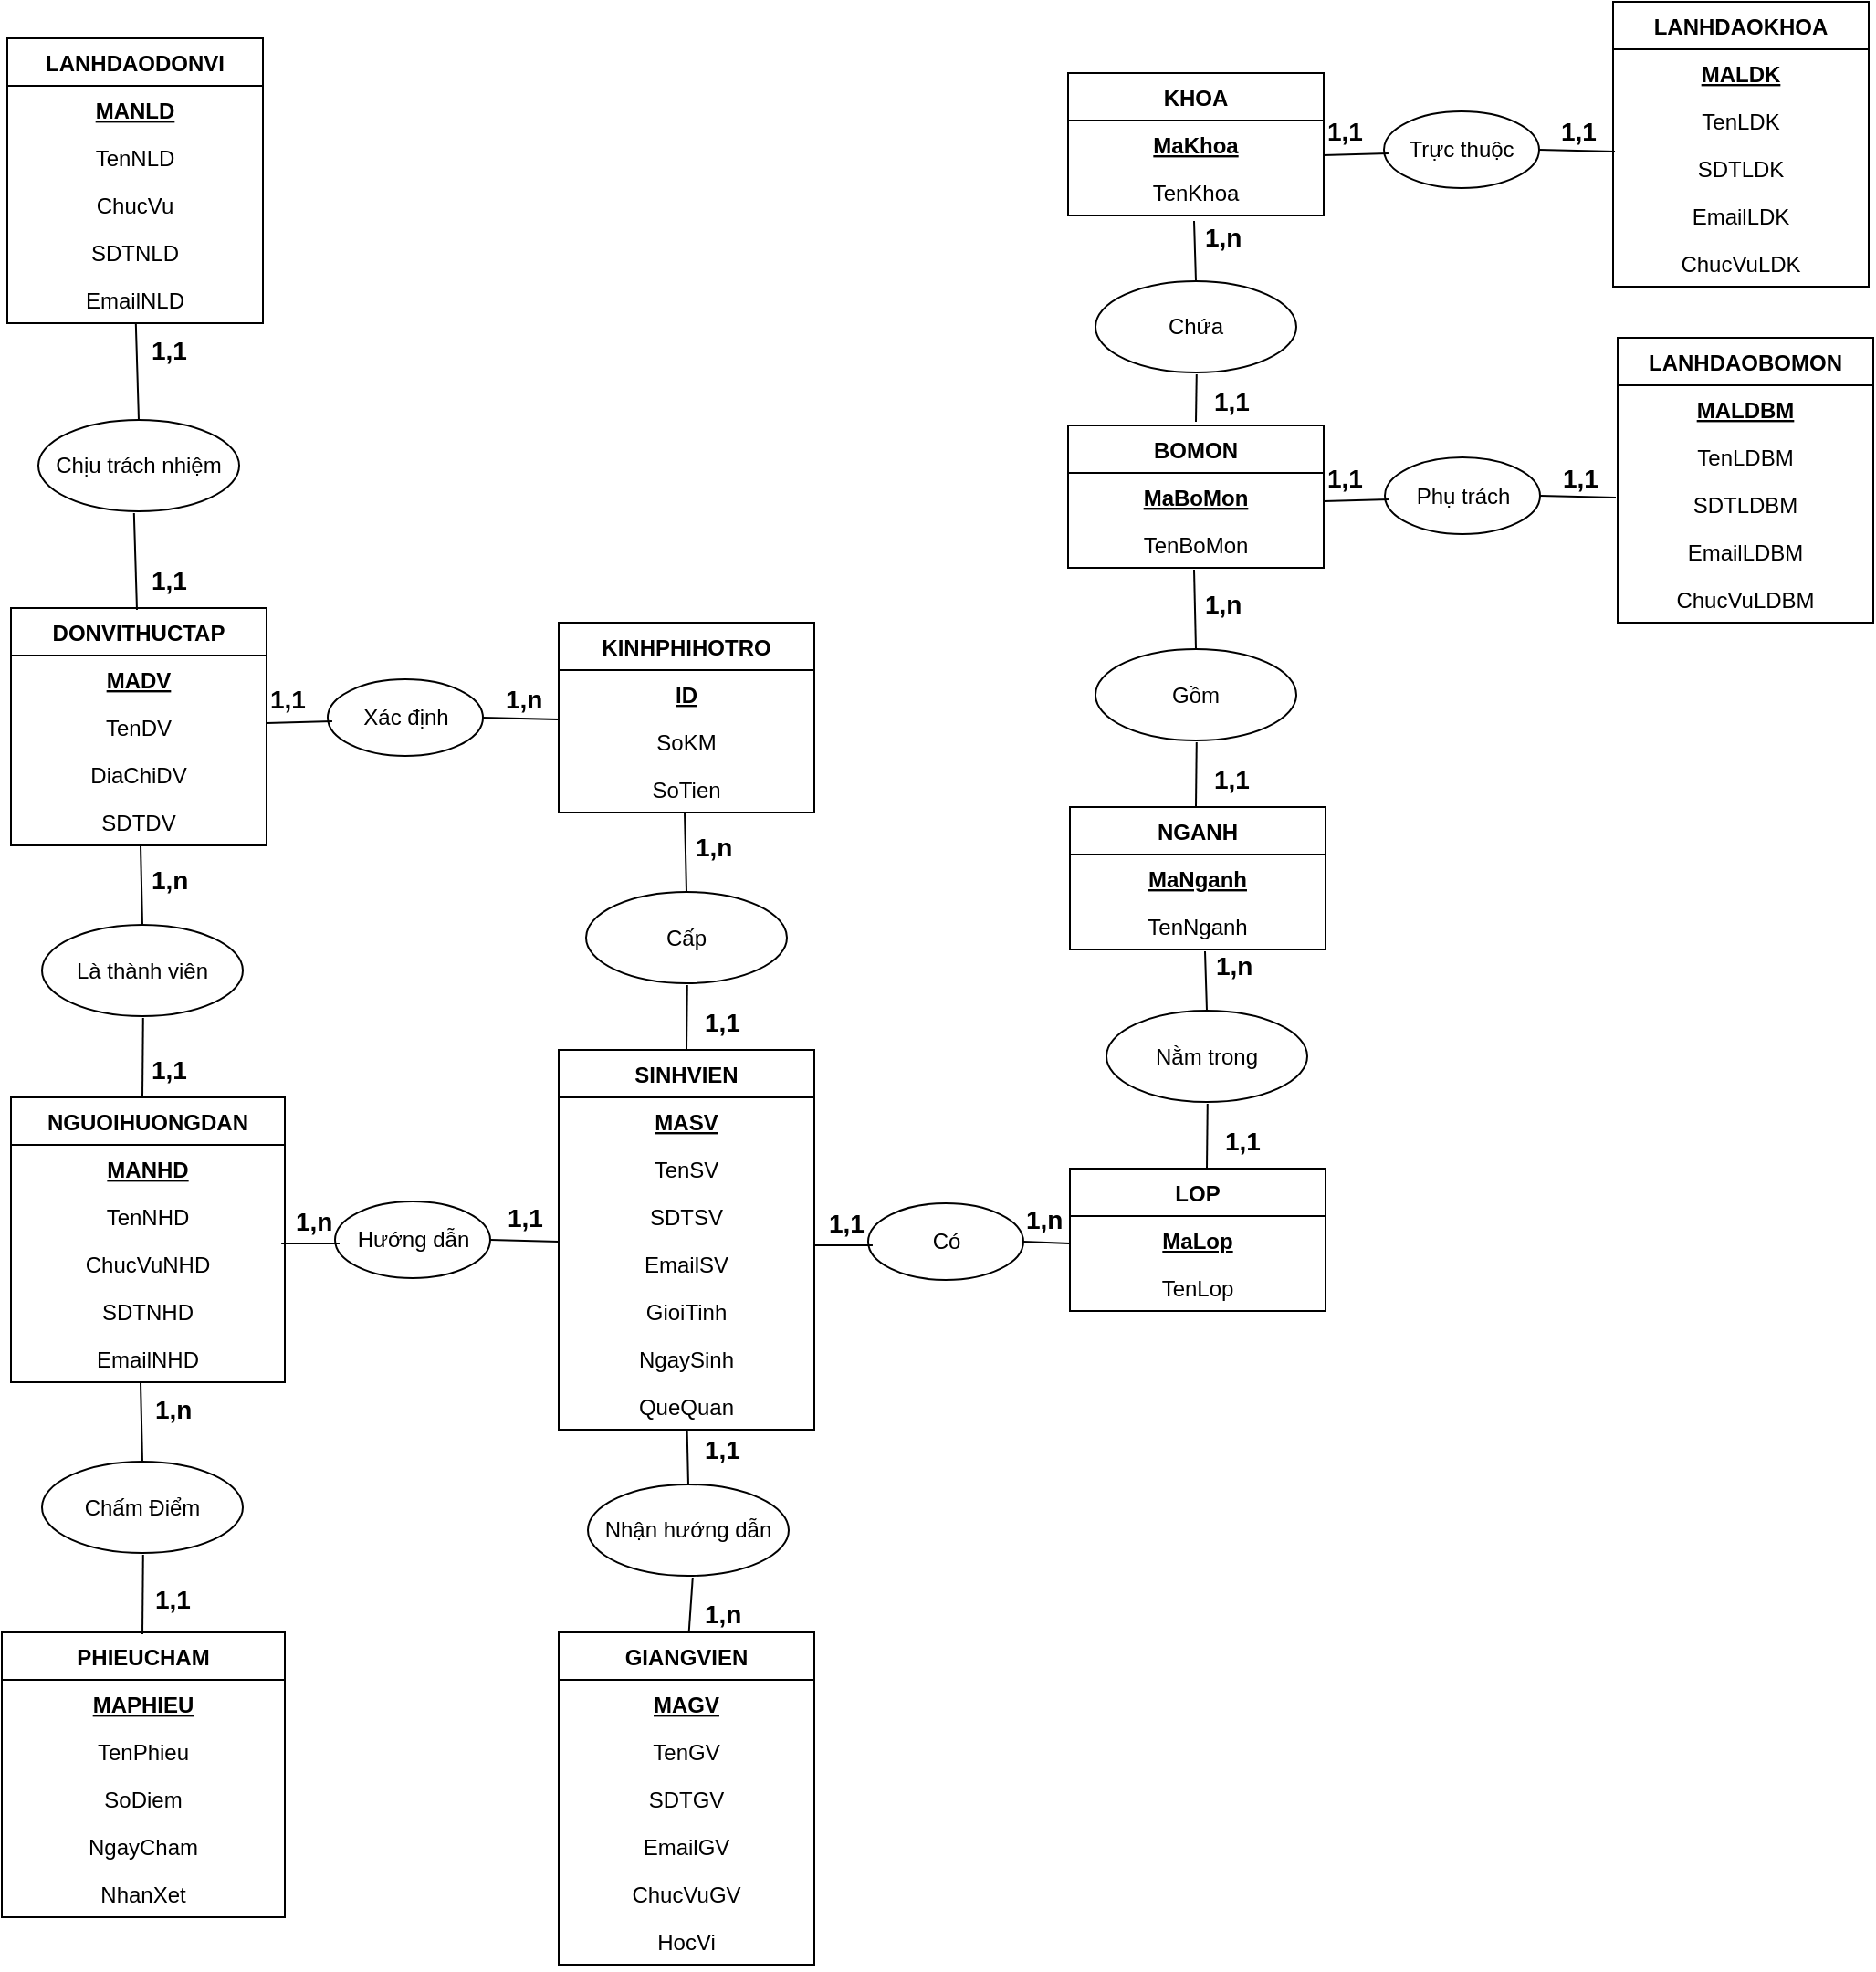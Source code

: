<mxfile version="12.1.7" type="device" pages="1"><diagram id="Cwxf7lYwwcIN982t7A-e" name="Page-1"><mxGraphModel dx="1088" dy="545" grid="1" gridSize="10" guides="1" tooltips="1" connect="1" arrows="1" fold="1" page="1" pageScale="1" pageWidth="827" pageHeight="1169" math="0" shadow="0"><root><mxCell id="0"/><mxCell id="1" parent="0"/><mxCell id="HSzz-saxNgUrXWSduCS3-1" value="LANHDAODONVI" style="swimlane;fontStyle=1;childLayout=stackLayout;horizontal=1;startSize=26;fillColor=none;horizontalStack=0;resizeParent=1;resizeParentMax=0;resizeLast=0;collapsible=1;marginBottom=0;" vertex="1" parent="1"><mxGeometry x="18" y="20" width="140" height="156" as="geometry"/></mxCell><mxCell id="HSzz-saxNgUrXWSduCS3-2" value="MANLD" style="text;strokeColor=none;fillColor=none;align=center;verticalAlign=top;spacingLeft=4;spacingRight=4;overflow=hidden;rotatable=0;points=[[0,0.5],[1,0.5]];portConstraint=eastwest;fontStyle=5" vertex="1" parent="HSzz-saxNgUrXWSduCS3-1"><mxGeometry y="26" width="140" height="26" as="geometry"/></mxCell><mxCell id="HSzz-saxNgUrXWSduCS3-3" value="TenNLD" style="text;strokeColor=none;fillColor=none;align=center;verticalAlign=top;spacingLeft=4;spacingRight=4;overflow=hidden;rotatable=0;points=[[0,0.5],[1,0.5]];portConstraint=eastwest;" vertex="1" parent="HSzz-saxNgUrXWSduCS3-1"><mxGeometry y="52" width="140" height="26" as="geometry"/></mxCell><mxCell id="HSzz-saxNgUrXWSduCS3-4" value="ChucVu" style="text;strokeColor=none;fillColor=none;align=center;verticalAlign=top;spacingLeft=4;spacingRight=4;overflow=hidden;rotatable=0;points=[[0,0.5],[1,0.5]];portConstraint=eastwest;" vertex="1" parent="HSzz-saxNgUrXWSduCS3-1"><mxGeometry y="78" width="140" height="26" as="geometry"/></mxCell><mxCell id="HSzz-saxNgUrXWSduCS3-5" value="SDTNLD" style="text;strokeColor=none;fillColor=none;align=center;verticalAlign=top;spacingLeft=4;spacingRight=4;overflow=hidden;rotatable=0;points=[[0,0.5],[1,0.5]];portConstraint=eastwest;" vertex="1" parent="HSzz-saxNgUrXWSduCS3-1"><mxGeometry y="104" width="140" height="26" as="geometry"/></mxCell><mxCell id="HSzz-saxNgUrXWSduCS3-6" value="EmailNLD" style="text;strokeColor=none;fillColor=none;align=center;verticalAlign=top;spacingLeft=4;spacingRight=4;overflow=hidden;rotatable=0;points=[[0,0.5],[1,0.5]];portConstraint=eastwest;" vertex="1" parent="HSzz-saxNgUrXWSduCS3-1"><mxGeometry y="130" width="140" height="26" as="geometry"/></mxCell><mxCell id="HSzz-saxNgUrXWSduCS3-7" value="DONVITHUCTAP" style="swimlane;fontStyle=1;childLayout=stackLayout;horizontal=1;startSize=26;fillColor=none;horizontalStack=0;resizeParent=1;resizeParentMax=0;resizeLast=0;collapsible=1;marginBottom=0;" vertex="1" parent="1"><mxGeometry x="20" y="332" width="140" height="130" as="geometry"/></mxCell><mxCell id="HSzz-saxNgUrXWSduCS3-8" value="MADV" style="text;strokeColor=none;fillColor=none;align=center;verticalAlign=top;spacingLeft=4;spacingRight=4;overflow=hidden;rotatable=0;points=[[0,0.5],[1,0.5]];portConstraint=eastwest;fontStyle=5" vertex="1" parent="HSzz-saxNgUrXWSduCS3-7"><mxGeometry y="26" width="140" height="26" as="geometry"/></mxCell><mxCell id="HSzz-saxNgUrXWSduCS3-9" value="TenDV" style="text;strokeColor=none;fillColor=none;align=center;verticalAlign=top;spacingLeft=4;spacingRight=4;overflow=hidden;rotatable=0;points=[[0,0.5],[1,0.5]];portConstraint=eastwest;" vertex="1" parent="HSzz-saxNgUrXWSduCS3-7"><mxGeometry y="52" width="140" height="26" as="geometry"/></mxCell><mxCell id="HSzz-saxNgUrXWSduCS3-10" value="DiaChiDV" style="text;strokeColor=none;fillColor=none;align=center;verticalAlign=top;spacingLeft=4;spacingRight=4;overflow=hidden;rotatable=0;points=[[0,0.5],[1,0.5]];portConstraint=eastwest;" vertex="1" parent="HSzz-saxNgUrXWSduCS3-7"><mxGeometry y="78" width="140" height="26" as="geometry"/></mxCell><mxCell id="HSzz-saxNgUrXWSduCS3-11" value="SDTDV" style="text;strokeColor=none;fillColor=none;align=center;verticalAlign=top;spacingLeft=4;spacingRight=4;overflow=hidden;rotatable=0;points=[[0,0.5],[1,0.5]];portConstraint=eastwest;" vertex="1" parent="HSzz-saxNgUrXWSduCS3-7"><mxGeometry y="104" width="140" height="26" as="geometry"/></mxCell><mxCell id="HSzz-saxNgUrXWSduCS3-13" value="NGUOIHUONGDAN" style="swimlane;fontStyle=1;childLayout=stackLayout;horizontal=1;startSize=26;fillColor=none;horizontalStack=0;resizeParent=1;resizeParentMax=0;resizeLast=0;collapsible=1;marginBottom=0;" vertex="1" parent="1"><mxGeometry x="20" y="600" width="150" height="156" as="geometry"/></mxCell><mxCell id="HSzz-saxNgUrXWSduCS3-14" value="MANHD" style="text;strokeColor=none;fillColor=none;align=center;verticalAlign=top;spacingLeft=4;spacingRight=4;overflow=hidden;rotatable=0;points=[[0,0.5],[1,0.5]];portConstraint=eastwest;fontStyle=5" vertex="1" parent="HSzz-saxNgUrXWSduCS3-13"><mxGeometry y="26" width="150" height="26" as="geometry"/></mxCell><mxCell id="HSzz-saxNgUrXWSduCS3-15" value="TenNHD" style="text;strokeColor=none;fillColor=none;align=center;verticalAlign=top;spacingLeft=4;spacingRight=4;overflow=hidden;rotatable=0;points=[[0,0.5],[1,0.5]];portConstraint=eastwest;" vertex="1" parent="HSzz-saxNgUrXWSduCS3-13"><mxGeometry y="52" width="150" height="26" as="geometry"/></mxCell><mxCell id="HSzz-saxNgUrXWSduCS3-16" value="ChucVuNHD" style="text;strokeColor=none;fillColor=none;align=center;verticalAlign=top;spacingLeft=4;spacingRight=4;overflow=hidden;rotatable=0;points=[[0,0.5],[1,0.5]];portConstraint=eastwest;" vertex="1" parent="HSzz-saxNgUrXWSduCS3-13"><mxGeometry y="78" width="150" height="26" as="geometry"/></mxCell><mxCell id="HSzz-saxNgUrXWSduCS3-17" value="SDTNHD" style="text;strokeColor=none;fillColor=none;align=center;verticalAlign=top;spacingLeft=4;spacingRight=4;overflow=hidden;rotatable=0;points=[[0,0.5],[1,0.5]];portConstraint=eastwest;" vertex="1" parent="HSzz-saxNgUrXWSduCS3-13"><mxGeometry y="104" width="150" height="26" as="geometry"/></mxCell><mxCell id="HSzz-saxNgUrXWSduCS3-23" value="EmailNHD" style="text;strokeColor=none;fillColor=none;align=center;verticalAlign=top;spacingLeft=4;spacingRight=4;overflow=hidden;rotatable=0;points=[[0,0.5],[1,0.5]];portConstraint=eastwest;" vertex="1" parent="HSzz-saxNgUrXWSduCS3-13"><mxGeometry y="130" width="150" height="26" as="geometry"/></mxCell><mxCell id="HSzz-saxNgUrXWSduCS3-18" value="PHIEUCHAM" style="swimlane;fontStyle=1;childLayout=stackLayout;horizontal=1;startSize=26;fillColor=none;horizontalStack=0;resizeParent=1;resizeParentMax=0;resizeLast=0;collapsible=1;marginBottom=0;" vertex="1" parent="1"><mxGeometry x="15" y="893" width="155" height="156" as="geometry"/></mxCell><mxCell id="HSzz-saxNgUrXWSduCS3-19" value="MAPHIEU" style="text;strokeColor=none;fillColor=none;align=center;verticalAlign=top;spacingLeft=4;spacingRight=4;overflow=hidden;rotatable=0;points=[[0,0.5],[1,0.5]];portConstraint=eastwest;fontStyle=5" vertex="1" parent="HSzz-saxNgUrXWSduCS3-18"><mxGeometry y="26" width="155" height="26" as="geometry"/></mxCell><mxCell id="HSzz-saxNgUrXWSduCS3-20" value="TenPhieu" style="text;strokeColor=none;fillColor=none;align=center;verticalAlign=top;spacingLeft=4;spacingRight=4;overflow=hidden;rotatable=0;points=[[0,0.5],[1,0.5]];portConstraint=eastwest;" vertex="1" parent="HSzz-saxNgUrXWSduCS3-18"><mxGeometry y="52" width="155" height="26" as="geometry"/></mxCell><mxCell id="HSzz-saxNgUrXWSduCS3-21" value="SoDiem" style="text;strokeColor=none;fillColor=none;align=center;verticalAlign=top;spacingLeft=4;spacingRight=4;overflow=hidden;rotatable=0;points=[[0,0.5],[1,0.5]];portConstraint=eastwest;" vertex="1" parent="HSzz-saxNgUrXWSduCS3-18"><mxGeometry y="78" width="155" height="26" as="geometry"/></mxCell><mxCell id="HSzz-saxNgUrXWSduCS3-22" value="NgayCham" style="text;strokeColor=none;fillColor=none;align=center;verticalAlign=top;spacingLeft=4;spacingRight=4;overflow=hidden;rotatable=0;points=[[0,0.5],[1,0.5]];portConstraint=eastwest;" vertex="1" parent="HSzz-saxNgUrXWSduCS3-18"><mxGeometry y="104" width="155" height="26" as="geometry"/></mxCell><mxCell id="HSzz-saxNgUrXWSduCS3-24" value="NhanXet" style="text;strokeColor=none;fillColor=none;align=center;verticalAlign=top;spacingLeft=4;spacingRight=4;overflow=hidden;rotatable=0;points=[[0,0.5],[1,0.5]];portConstraint=eastwest;" vertex="1" parent="HSzz-saxNgUrXWSduCS3-18"><mxGeometry y="130" width="155" height="26" as="geometry"/></mxCell><mxCell id="HSzz-saxNgUrXWSduCS3-25" value="KINHPHIHOTRO" style="swimlane;fontStyle=1;childLayout=stackLayout;horizontal=1;startSize=26;fillColor=none;horizontalStack=0;resizeParent=1;resizeParentMax=0;resizeLast=0;collapsible=1;marginBottom=0;" vertex="1" parent="1"><mxGeometry x="320" y="340" width="140" height="104" as="geometry"/></mxCell><mxCell id="HSzz-saxNgUrXWSduCS3-26" value="ID" style="text;strokeColor=none;fillColor=none;align=center;verticalAlign=top;spacingLeft=4;spacingRight=4;overflow=hidden;rotatable=0;points=[[0,0.5],[1,0.5]];portConstraint=eastwest;fontStyle=5" vertex="1" parent="HSzz-saxNgUrXWSduCS3-25"><mxGeometry y="26" width="140" height="26" as="geometry"/></mxCell><mxCell id="HSzz-saxNgUrXWSduCS3-27" value="SoKM" style="text;strokeColor=none;fillColor=none;align=center;verticalAlign=top;spacingLeft=4;spacingRight=4;overflow=hidden;rotatable=0;points=[[0,0.5],[1,0.5]];portConstraint=eastwest;" vertex="1" parent="HSzz-saxNgUrXWSduCS3-25"><mxGeometry y="52" width="140" height="26" as="geometry"/></mxCell><mxCell id="HSzz-saxNgUrXWSduCS3-28" value="SoTien" style="text;strokeColor=none;fillColor=none;align=center;verticalAlign=top;spacingLeft=4;spacingRight=4;overflow=hidden;rotatable=0;points=[[0,0.5],[1,0.5]];portConstraint=eastwest;" vertex="1" parent="HSzz-saxNgUrXWSduCS3-25"><mxGeometry y="78" width="140" height="26" as="geometry"/></mxCell><mxCell id="HSzz-saxNgUrXWSduCS3-30" value="SINHVIEN" style="swimlane;fontStyle=1;childLayout=stackLayout;horizontal=1;startSize=26;fillColor=none;horizontalStack=0;resizeParent=1;resizeParentMax=0;resizeLast=0;collapsible=1;marginBottom=0;" vertex="1" parent="1"><mxGeometry x="320" y="574" width="140" height="208" as="geometry"/></mxCell><mxCell id="HSzz-saxNgUrXWSduCS3-31" value="MASV" style="text;strokeColor=none;fillColor=none;align=center;verticalAlign=top;spacingLeft=4;spacingRight=4;overflow=hidden;rotatable=0;points=[[0,0.5],[1,0.5]];portConstraint=eastwest;fontStyle=5" vertex="1" parent="HSzz-saxNgUrXWSduCS3-30"><mxGeometry y="26" width="140" height="26" as="geometry"/></mxCell><mxCell id="HSzz-saxNgUrXWSduCS3-32" value="TenSV" style="text;strokeColor=none;fillColor=none;align=center;verticalAlign=top;spacingLeft=4;spacingRight=4;overflow=hidden;rotatable=0;points=[[0,0.5],[1,0.5]];portConstraint=eastwest;" vertex="1" parent="HSzz-saxNgUrXWSduCS3-30"><mxGeometry y="52" width="140" height="26" as="geometry"/></mxCell><mxCell id="HSzz-saxNgUrXWSduCS3-42" value="SDTSV" style="text;strokeColor=none;fillColor=none;align=center;verticalAlign=top;spacingLeft=4;spacingRight=4;overflow=hidden;rotatable=0;points=[[0,0.5],[1,0.5]];portConstraint=eastwest;" vertex="1" parent="HSzz-saxNgUrXWSduCS3-30"><mxGeometry y="78" width="140" height="26" as="geometry"/></mxCell><mxCell id="HSzz-saxNgUrXWSduCS3-65" value="EmailSV" style="text;strokeColor=none;fillColor=none;align=center;verticalAlign=top;spacingLeft=4;spacingRight=4;overflow=hidden;rotatable=0;points=[[0,0.5],[1,0.5]];portConstraint=eastwest;" vertex="1" parent="HSzz-saxNgUrXWSduCS3-30"><mxGeometry y="104" width="140" height="26" as="geometry"/></mxCell><mxCell id="HSzz-saxNgUrXWSduCS3-33" value="GioiTinh" style="text;strokeColor=none;fillColor=none;align=center;verticalAlign=top;spacingLeft=4;spacingRight=4;overflow=hidden;rotatable=0;points=[[0,0.5],[1,0.5]];portConstraint=eastwest;" vertex="1" parent="HSzz-saxNgUrXWSduCS3-30"><mxGeometry y="130" width="140" height="26" as="geometry"/></mxCell><mxCell id="HSzz-saxNgUrXWSduCS3-34" value="NgaySinh" style="text;strokeColor=none;fillColor=none;align=center;verticalAlign=top;spacingLeft=4;spacingRight=4;overflow=hidden;rotatable=0;points=[[0,0.5],[1,0.5]];portConstraint=eastwest;" vertex="1" parent="HSzz-saxNgUrXWSduCS3-30"><mxGeometry y="156" width="140" height="26" as="geometry"/></mxCell><mxCell id="HSzz-saxNgUrXWSduCS3-35" value="QueQuan" style="text;strokeColor=none;fillColor=none;align=center;verticalAlign=top;spacingLeft=4;spacingRight=4;overflow=hidden;rotatable=0;points=[[0,0.5],[1,0.5]];portConstraint=eastwest;" vertex="1" parent="HSzz-saxNgUrXWSduCS3-30"><mxGeometry y="182" width="140" height="26" as="geometry"/></mxCell><mxCell id="HSzz-saxNgUrXWSduCS3-36" value="GIANGVIEN" style="swimlane;fontStyle=1;childLayout=stackLayout;horizontal=1;startSize=26;fillColor=none;horizontalStack=0;resizeParent=1;resizeParentMax=0;resizeLast=0;collapsible=1;marginBottom=0;" vertex="1" parent="1"><mxGeometry x="320" y="893" width="140" height="182" as="geometry"/></mxCell><mxCell id="HSzz-saxNgUrXWSduCS3-37" value="MAGV" style="text;strokeColor=none;fillColor=none;align=center;verticalAlign=top;spacingLeft=4;spacingRight=4;overflow=hidden;rotatable=0;points=[[0,0.5],[1,0.5]];portConstraint=eastwest;fontStyle=5" vertex="1" parent="HSzz-saxNgUrXWSduCS3-36"><mxGeometry y="26" width="140" height="26" as="geometry"/></mxCell><mxCell id="HSzz-saxNgUrXWSduCS3-38" value="TenGV" style="text;strokeColor=none;fillColor=none;align=center;verticalAlign=top;spacingLeft=4;spacingRight=4;overflow=hidden;rotatable=0;points=[[0,0.5],[1,0.5]];portConstraint=eastwest;" vertex="1" parent="HSzz-saxNgUrXWSduCS3-36"><mxGeometry y="52" width="140" height="26" as="geometry"/></mxCell><mxCell id="HSzz-saxNgUrXWSduCS3-39" value="SDTGV" style="text;strokeColor=none;fillColor=none;align=center;verticalAlign=top;spacingLeft=4;spacingRight=4;overflow=hidden;rotatable=0;points=[[0,0.5],[1,0.5]];portConstraint=eastwest;" vertex="1" parent="HSzz-saxNgUrXWSduCS3-36"><mxGeometry y="78" width="140" height="26" as="geometry"/></mxCell><mxCell id="HSzz-saxNgUrXWSduCS3-40" value="EmailGV" style="text;strokeColor=none;fillColor=none;align=center;verticalAlign=top;spacingLeft=4;spacingRight=4;overflow=hidden;rotatable=0;points=[[0,0.5],[1,0.5]];portConstraint=eastwest;" vertex="1" parent="HSzz-saxNgUrXWSduCS3-36"><mxGeometry y="104" width="140" height="26" as="geometry"/></mxCell><mxCell id="HSzz-saxNgUrXWSduCS3-41" value="ChucVuGV" style="text;strokeColor=none;fillColor=none;align=center;verticalAlign=top;spacingLeft=4;spacingRight=4;overflow=hidden;rotatable=0;points=[[0,0.5],[1,0.5]];portConstraint=eastwest;" vertex="1" parent="HSzz-saxNgUrXWSduCS3-36"><mxGeometry y="130" width="140" height="26" as="geometry"/></mxCell><mxCell id="HSzz-saxNgUrXWSduCS3-43" value="HocVi" style="text;strokeColor=none;fillColor=none;align=center;verticalAlign=top;spacingLeft=4;spacingRight=4;overflow=hidden;rotatable=0;points=[[0,0.5],[1,0.5]];portConstraint=eastwest;" vertex="1" parent="HSzz-saxNgUrXWSduCS3-36"><mxGeometry y="156" width="140" height="26" as="geometry"/></mxCell><mxCell id="HSzz-saxNgUrXWSduCS3-44" value="LOP" style="swimlane;fontStyle=1;childLayout=stackLayout;horizontal=1;startSize=26;fillColor=none;horizontalStack=0;resizeParent=1;resizeParentMax=0;resizeLast=0;collapsible=1;marginBottom=0;" vertex="1" parent="1"><mxGeometry x="600" y="639" width="140" height="78" as="geometry"/></mxCell><mxCell id="HSzz-saxNgUrXWSduCS3-45" value="MaLop" style="text;strokeColor=none;fillColor=none;align=center;verticalAlign=top;spacingLeft=4;spacingRight=4;overflow=hidden;rotatable=0;points=[[0,0.5],[1,0.5]];portConstraint=eastwest;fontStyle=5" vertex="1" parent="HSzz-saxNgUrXWSduCS3-44"><mxGeometry y="26" width="140" height="26" as="geometry"/></mxCell><mxCell id="HSzz-saxNgUrXWSduCS3-46" value="TenLop" style="text;strokeColor=none;fillColor=none;align=center;verticalAlign=top;spacingLeft=4;spacingRight=4;overflow=hidden;rotatable=0;points=[[0,0.5],[1,0.5]];portConstraint=eastwest;" vertex="1" parent="HSzz-saxNgUrXWSduCS3-44"><mxGeometry y="52" width="140" height="26" as="geometry"/></mxCell><mxCell id="HSzz-saxNgUrXWSduCS3-48" value="NGANH" style="swimlane;fontStyle=1;childLayout=stackLayout;horizontal=1;startSize=26;fillColor=none;horizontalStack=0;resizeParent=1;resizeParentMax=0;resizeLast=0;collapsible=1;marginBottom=0;" vertex="1" parent="1"><mxGeometry x="600" y="441" width="140" height="78" as="geometry"/></mxCell><mxCell id="HSzz-saxNgUrXWSduCS3-49" value="MaNganh" style="text;strokeColor=none;fillColor=none;align=center;verticalAlign=top;spacingLeft=4;spacingRight=4;overflow=hidden;rotatable=0;points=[[0,0.5],[1,0.5]];portConstraint=eastwest;fontStyle=5" vertex="1" parent="HSzz-saxNgUrXWSduCS3-48"><mxGeometry y="26" width="140" height="26" as="geometry"/></mxCell><mxCell id="HSzz-saxNgUrXWSduCS3-50" value="TenNganh" style="text;strokeColor=none;fillColor=none;align=center;verticalAlign=top;spacingLeft=4;spacingRight=4;overflow=hidden;rotatable=0;points=[[0,0.5],[1,0.5]];portConstraint=eastwest;" vertex="1" parent="HSzz-saxNgUrXWSduCS3-48"><mxGeometry y="52" width="140" height="26" as="geometry"/></mxCell><mxCell id="HSzz-saxNgUrXWSduCS3-51" value="BOMON" style="swimlane;fontStyle=1;childLayout=stackLayout;horizontal=1;startSize=26;fillColor=none;horizontalStack=0;resizeParent=1;resizeParentMax=0;resizeLast=0;collapsible=1;marginBottom=0;" vertex="1" parent="1"><mxGeometry x="599" y="232" width="140" height="78" as="geometry"/></mxCell><mxCell id="HSzz-saxNgUrXWSduCS3-52" value="MaBoMon" style="text;strokeColor=none;fillColor=none;align=center;verticalAlign=top;spacingLeft=4;spacingRight=4;overflow=hidden;rotatable=0;points=[[0,0.5],[1,0.5]];portConstraint=eastwest;fontStyle=5" vertex="1" parent="HSzz-saxNgUrXWSduCS3-51"><mxGeometry y="26" width="140" height="26" as="geometry"/></mxCell><mxCell id="HSzz-saxNgUrXWSduCS3-53" value="TenBoMon" style="text;strokeColor=none;fillColor=none;align=center;verticalAlign=top;spacingLeft=4;spacingRight=4;overflow=hidden;rotatable=0;points=[[0,0.5],[1,0.5]];portConstraint=eastwest;" vertex="1" parent="HSzz-saxNgUrXWSduCS3-51"><mxGeometry y="52" width="140" height="26" as="geometry"/></mxCell><mxCell id="HSzz-saxNgUrXWSduCS3-54" value="KHOA" style="swimlane;fontStyle=1;childLayout=stackLayout;horizontal=1;startSize=26;fillColor=none;horizontalStack=0;resizeParent=1;resizeParentMax=0;resizeLast=0;collapsible=1;marginBottom=0;" vertex="1" parent="1"><mxGeometry x="599" y="39" width="140" height="78" as="geometry"/></mxCell><mxCell id="HSzz-saxNgUrXWSduCS3-55" value="MaKhoa" style="text;strokeColor=none;fillColor=none;align=center;verticalAlign=top;spacingLeft=4;spacingRight=4;overflow=hidden;rotatable=0;points=[[0,0.5],[1,0.5]];portConstraint=eastwest;fontStyle=5" vertex="1" parent="HSzz-saxNgUrXWSduCS3-54"><mxGeometry y="26" width="140" height="26" as="geometry"/></mxCell><mxCell id="HSzz-saxNgUrXWSduCS3-56" value="TenKhoa" style="text;strokeColor=none;fillColor=none;align=center;verticalAlign=top;spacingLeft=4;spacingRight=4;overflow=hidden;rotatable=0;points=[[0,0.5],[1,0.5]];portConstraint=eastwest;" vertex="1" parent="HSzz-saxNgUrXWSduCS3-54"><mxGeometry y="52" width="140" height="26" as="geometry"/></mxCell><mxCell id="HSzz-saxNgUrXWSduCS3-57" value="LANHDAOBOMON" style="swimlane;fontStyle=1;childLayout=stackLayout;horizontal=1;startSize=26;fillColor=none;horizontalStack=0;resizeParent=1;resizeParentMax=0;resizeLast=0;collapsible=1;marginBottom=0;" vertex="1" parent="1"><mxGeometry x="900" y="184" width="140" height="156" as="geometry"/></mxCell><mxCell id="HSzz-saxNgUrXWSduCS3-58" value="MALDBM" style="text;strokeColor=none;fillColor=none;align=center;verticalAlign=top;spacingLeft=4;spacingRight=4;overflow=hidden;rotatable=0;points=[[0,0.5],[1,0.5]];portConstraint=eastwest;fontStyle=5" vertex="1" parent="HSzz-saxNgUrXWSduCS3-57"><mxGeometry y="26" width="140" height="26" as="geometry"/></mxCell><mxCell id="HSzz-saxNgUrXWSduCS3-59" value="TenLDBM" style="text;strokeColor=none;fillColor=none;align=center;verticalAlign=top;spacingLeft=4;spacingRight=4;overflow=hidden;rotatable=0;points=[[0,0.5],[1,0.5]];portConstraint=eastwest;" vertex="1" parent="HSzz-saxNgUrXWSduCS3-57"><mxGeometry y="52" width="140" height="26" as="geometry"/></mxCell><mxCell id="HSzz-saxNgUrXWSduCS3-60" value="SDTLDBM" style="text;strokeColor=none;fillColor=none;align=center;verticalAlign=top;spacingLeft=4;spacingRight=4;overflow=hidden;rotatable=0;points=[[0,0.5],[1,0.5]];portConstraint=eastwest;" vertex="1" parent="HSzz-saxNgUrXWSduCS3-57"><mxGeometry y="78" width="140" height="26" as="geometry"/></mxCell><mxCell id="HSzz-saxNgUrXWSduCS3-61" value="EmailLDBM" style="text;strokeColor=none;fillColor=none;align=center;verticalAlign=top;spacingLeft=4;spacingRight=4;overflow=hidden;rotatable=0;points=[[0,0.5],[1,0.5]];portConstraint=eastwest;" vertex="1" parent="HSzz-saxNgUrXWSduCS3-57"><mxGeometry y="104" width="140" height="26" as="geometry"/></mxCell><mxCell id="HSzz-saxNgUrXWSduCS3-62" value="ChucVuLDBM" style="text;strokeColor=none;fillColor=none;align=center;verticalAlign=top;spacingLeft=4;spacingRight=4;overflow=hidden;rotatable=0;points=[[0,0.5],[1,0.5]];portConstraint=eastwest;" vertex="1" parent="HSzz-saxNgUrXWSduCS3-57"><mxGeometry y="130" width="140" height="26" as="geometry"/></mxCell><mxCell id="HSzz-saxNgUrXWSduCS3-73" value="LANHDAOKHOA" style="swimlane;fontStyle=1;childLayout=stackLayout;horizontal=1;startSize=26;fillColor=none;horizontalStack=0;resizeParent=1;resizeParentMax=0;resizeLast=0;collapsible=1;marginBottom=0;" vertex="1" parent="1"><mxGeometry x="897.5" width="140" height="156" as="geometry"/></mxCell><mxCell id="HSzz-saxNgUrXWSduCS3-74" value="MALDK" style="text;strokeColor=none;fillColor=none;align=center;verticalAlign=top;spacingLeft=4;spacingRight=4;overflow=hidden;rotatable=0;points=[[0,0.5],[1,0.5]];portConstraint=eastwest;fontStyle=5" vertex="1" parent="HSzz-saxNgUrXWSduCS3-73"><mxGeometry y="26" width="140" height="26" as="geometry"/></mxCell><mxCell id="HSzz-saxNgUrXWSduCS3-75" value="TenLDK" style="text;strokeColor=none;fillColor=none;align=center;verticalAlign=top;spacingLeft=4;spacingRight=4;overflow=hidden;rotatable=0;points=[[0,0.5],[1,0.5]];portConstraint=eastwest;" vertex="1" parent="HSzz-saxNgUrXWSduCS3-73"><mxGeometry y="52" width="140" height="26" as="geometry"/></mxCell><mxCell id="HSzz-saxNgUrXWSduCS3-76" value="SDTLDK" style="text;strokeColor=none;fillColor=none;align=center;verticalAlign=top;spacingLeft=4;spacingRight=4;overflow=hidden;rotatable=0;points=[[0,0.5],[1,0.5]];portConstraint=eastwest;" vertex="1" parent="HSzz-saxNgUrXWSduCS3-73"><mxGeometry y="78" width="140" height="26" as="geometry"/></mxCell><mxCell id="HSzz-saxNgUrXWSduCS3-77" value="EmailLDK" style="text;strokeColor=none;fillColor=none;align=center;verticalAlign=top;spacingLeft=4;spacingRight=4;overflow=hidden;rotatable=0;points=[[0,0.5],[1,0.5]];portConstraint=eastwest;" vertex="1" parent="HSzz-saxNgUrXWSduCS3-73"><mxGeometry y="104" width="140" height="26" as="geometry"/></mxCell><mxCell id="HSzz-saxNgUrXWSduCS3-78" value="ChucVuLDK" style="text;strokeColor=none;fillColor=none;align=center;verticalAlign=top;spacingLeft=4;spacingRight=4;overflow=hidden;rotatable=0;points=[[0,0.5],[1,0.5]];portConstraint=eastwest;" vertex="1" parent="HSzz-saxNgUrXWSduCS3-73"><mxGeometry y="130" width="140" height="26" as="geometry"/></mxCell><mxCell id="HSzz-saxNgUrXWSduCS3-79" value="Chịu trách nhiệm" style="ellipse;whiteSpace=wrap;html=1;align=center;" vertex="1" parent="1"><mxGeometry x="35" y="229" width="110" height="50" as="geometry"/></mxCell><mxCell id="HSzz-saxNgUrXWSduCS3-83" value="" style="endArrow=none;html=1;exitX=0.5;exitY=0;exitDx=0;exitDy=0;" edge="1" parent="1" source="HSzz-saxNgUrXWSduCS3-79" target="HSzz-saxNgUrXWSduCS3-6"><mxGeometry width="50" height="50" relative="1" as="geometry"><mxPoint x="40" y="229" as="sourcePoint"/><mxPoint x="90" y="179" as="targetPoint"/></mxGeometry></mxCell><mxCell id="HSzz-saxNgUrXWSduCS3-84" value="" style="endArrow=none;html=1;exitX=0.5;exitY=0;exitDx=0;exitDy=0;" edge="1" parent="1"><mxGeometry width="50" height="50" relative="1" as="geometry"><mxPoint x="89" y="333" as="sourcePoint"/><mxPoint x="87.394" y="280" as="targetPoint"/></mxGeometry></mxCell><mxCell id="HSzz-saxNgUrXWSduCS3-85" value="Là thành viên" style="ellipse;whiteSpace=wrap;html=1;align=center;" vertex="1" parent="1"><mxGeometry x="37" y="505.5" width="110" height="50" as="geometry"/></mxCell><mxCell id="HSzz-saxNgUrXWSduCS3-86" value="" style="endArrow=none;html=1;exitX=0.5;exitY=0;exitDx=0;exitDy=0;" edge="1" parent="1" source="HSzz-saxNgUrXWSduCS3-85"><mxGeometry width="50" height="50" relative="1" as="geometry"><mxPoint x="50" y="505.5" as="sourcePoint"/><mxPoint x="91" y="462" as="targetPoint"/></mxGeometry></mxCell><mxCell id="HSzz-saxNgUrXWSduCS3-87" value="" style="endArrow=none;html=1;" edge="1" parent="1"><mxGeometry width="50" height="50" relative="1" as="geometry"><mxPoint x="92" y="600" as="sourcePoint"/><mxPoint x="92.394" y="556.5" as="targetPoint"/></mxGeometry></mxCell><mxCell id="HSzz-saxNgUrXWSduCS3-89" value="Chấm Điểm" style="ellipse;whiteSpace=wrap;html=1;align=center;" vertex="1" parent="1"><mxGeometry x="37" y="799.5" width="110" height="50" as="geometry"/></mxCell><mxCell id="HSzz-saxNgUrXWSduCS3-90" value="" style="endArrow=none;html=1;exitX=0.5;exitY=0;exitDx=0;exitDy=0;" edge="1" parent="1" source="HSzz-saxNgUrXWSduCS3-89"><mxGeometry width="50" height="50" relative="1" as="geometry"><mxPoint x="50" y="799.5" as="sourcePoint"/><mxPoint x="91" y="756" as="targetPoint"/></mxGeometry></mxCell><mxCell id="HSzz-saxNgUrXWSduCS3-91" value="" style="endArrow=none;html=1;" edge="1" parent="1"><mxGeometry width="50" height="50" relative="1" as="geometry"><mxPoint x="92" y="894" as="sourcePoint"/><mxPoint x="92.394" y="850.5" as="targetPoint"/></mxGeometry></mxCell><mxCell id="HSzz-saxNgUrXWSduCS3-92" value="&lt;b&gt;&lt;font style=&quot;font-size: 14px&quot;&gt;1,1&lt;/font&gt;&lt;/b&gt;" style="text;html=1;resizable=0;points=[];autosize=1;align=left;verticalAlign=top;spacingTop=-4;" vertex="1" parent="1"><mxGeometry x="95" y="179.5" width="30" height="20" as="geometry"/></mxCell><mxCell id="HSzz-saxNgUrXWSduCS3-93" value="&lt;b&gt;&lt;font style=&quot;font-size: 14px&quot;&gt;1,1&lt;/font&gt;&lt;/b&gt;" style="text;html=1;resizable=0;points=[];autosize=1;align=left;verticalAlign=top;spacingTop=-4;" vertex="1" parent="1"><mxGeometry x="95" y="306" width="30" height="20" as="geometry"/></mxCell><mxCell id="HSzz-saxNgUrXWSduCS3-94" value="&lt;b&gt;&lt;font style=&quot;font-size: 14px&quot;&gt;1,n&lt;/font&gt;&lt;/b&gt;" style="text;html=1;resizable=0;points=[];autosize=1;align=left;verticalAlign=top;spacingTop=-4;" vertex="1" parent="1"><mxGeometry x="95" y="470" width="40" height="20" as="geometry"/></mxCell><mxCell id="HSzz-saxNgUrXWSduCS3-95" value="&lt;b&gt;&lt;font style=&quot;font-size: 14px&quot;&gt;1,1&lt;/font&gt;&lt;/b&gt;" style="text;html=1;resizable=0;points=[];autosize=1;align=left;verticalAlign=top;spacingTop=-4;" vertex="1" parent="1"><mxGeometry x="95" y="574" width="30" height="20" as="geometry"/></mxCell><mxCell id="HSzz-saxNgUrXWSduCS3-96" value="&lt;b&gt;&lt;font style=&quot;font-size: 14px&quot;&gt;1,n&lt;/font&gt;&lt;/b&gt;" style="text;html=1;resizable=0;points=[];autosize=1;align=left;verticalAlign=top;spacingTop=-4;" vertex="1" parent="1"><mxGeometry x="97" y="760" width="40" height="20" as="geometry"/></mxCell><mxCell id="HSzz-saxNgUrXWSduCS3-97" value="&lt;b&gt;&lt;font style=&quot;font-size: 14px&quot;&gt;1,1&lt;/font&gt;&lt;/b&gt;" style="text;html=1;resizable=0;points=[];autosize=1;align=left;verticalAlign=top;spacingTop=-4;" vertex="1" parent="1"><mxGeometry x="97" y="864" width="30" height="20" as="geometry"/></mxCell><mxCell id="HSzz-saxNgUrXWSduCS3-98" value="Hướng dẫn" style="ellipse;whiteSpace=wrap;html=1;align=center;" vertex="1" parent="1"><mxGeometry x="197.5" y="657" width="85" height="42" as="geometry"/></mxCell><mxCell id="HSzz-saxNgUrXWSduCS3-101" value="" style="endArrow=none;html=1;exitX=1;exitY=0.5;exitDx=0;exitDy=0;" edge="1" parent="1" source="HSzz-saxNgUrXWSduCS3-98"><mxGeometry width="50" height="50" relative="1" as="geometry"><mxPoint x="270" y="729" as="sourcePoint"/><mxPoint x="320" y="679" as="targetPoint"/></mxGeometry></mxCell><mxCell id="HSzz-saxNgUrXWSduCS3-102" value="" style="endArrow=none;html=1;exitX=0.987;exitY=0.077;exitDx=0;exitDy=0;exitPerimeter=0;entryX=0.029;entryY=0.548;entryDx=0;entryDy=0;entryPerimeter=0;" edge="1" parent="1" source="HSzz-saxNgUrXWSduCS3-16" target="HSzz-saxNgUrXWSduCS3-98"><mxGeometry width="50" height="50" relative="1" as="geometry"><mxPoint x="292.5" y="688" as="sourcePoint"/><mxPoint x="190" y="680" as="targetPoint"/></mxGeometry></mxCell><mxCell id="HSzz-saxNgUrXWSduCS3-104" value="Xác định" style="ellipse;whiteSpace=wrap;html=1;align=center;" vertex="1" parent="1"><mxGeometry x="193.5" y="371" width="85" height="42" as="geometry"/></mxCell><mxCell id="HSzz-saxNgUrXWSduCS3-105" value="" style="endArrow=none;html=1;exitX=1;exitY=0.5;exitDx=0;exitDy=0;" edge="1" parent="1" source="HSzz-saxNgUrXWSduCS3-104"><mxGeometry width="50" height="50" relative="1" as="geometry"><mxPoint x="266" y="443" as="sourcePoint"/><mxPoint x="320" y="393" as="targetPoint"/></mxGeometry></mxCell><mxCell id="HSzz-saxNgUrXWSduCS3-106" value="" style="endArrow=none;html=1;entryX=0.029;entryY=0.548;entryDx=0;entryDy=0;entryPerimeter=0;" edge="1" parent="1" target="HSzz-saxNgUrXWSduCS3-104" source="HSzz-saxNgUrXWSduCS3-9"><mxGeometry width="50" height="50" relative="1" as="geometry"><mxPoint x="164.05" y="394.002" as="sourcePoint"/><mxPoint x="186" y="394" as="targetPoint"/></mxGeometry></mxCell><mxCell id="HSzz-saxNgUrXWSduCS3-107" value="Cấp" style="ellipse;whiteSpace=wrap;html=1;align=center;" vertex="1" parent="1"><mxGeometry x="335" y="487.5" width="110" height="50" as="geometry"/></mxCell><mxCell id="HSzz-saxNgUrXWSduCS3-108" value="" style="endArrow=none;html=1;exitX=0.5;exitY=0;exitDx=0;exitDy=0;" edge="1" parent="1" source="HSzz-saxNgUrXWSduCS3-107"><mxGeometry width="50" height="50" relative="1" as="geometry"><mxPoint x="348" y="487.5" as="sourcePoint"/><mxPoint x="389" y="444" as="targetPoint"/></mxGeometry></mxCell><mxCell id="HSzz-saxNgUrXWSduCS3-109" value="" style="endArrow=none;html=1;exitX=0.5;exitY=0;exitDx=0;exitDy=0;" edge="1" parent="1" source="HSzz-saxNgUrXWSduCS3-30"><mxGeometry width="50" height="50" relative="1" as="geometry"><mxPoint x="390" y="570" as="sourcePoint"/><mxPoint x="390.394" y="538.5" as="targetPoint"/></mxGeometry></mxCell><mxCell id="HSzz-saxNgUrXWSduCS3-110" value="&lt;b&gt;&lt;font style=&quot;font-size: 14px&quot;&gt;1,n&lt;/font&gt;&lt;/b&gt;" style="text;html=1;resizable=0;points=[];autosize=1;align=left;verticalAlign=top;spacingTop=-4;" vertex="1" parent="1"><mxGeometry x="393" y="452" width="40" height="20" as="geometry"/></mxCell><mxCell id="HSzz-saxNgUrXWSduCS3-111" value="&lt;b&gt;&lt;font style=&quot;font-size: 14px&quot;&gt;1,1&lt;/font&gt;&lt;/b&gt;" style="text;html=1;resizable=0;points=[];autosize=1;align=left;verticalAlign=top;spacingTop=-4;" vertex="1" parent="1"><mxGeometry x="398" y="548" width="30" height="20" as="geometry"/></mxCell><mxCell id="HSzz-saxNgUrXWSduCS3-115" value="&lt;b&gt;&lt;font style=&quot;font-size: 14px&quot;&gt;1,1&lt;/font&gt;&lt;/b&gt;" style="text;html=1;resizable=0;points=[];autosize=1;align=left;verticalAlign=top;spacingTop=-4;" vertex="1" parent="1"><mxGeometry x="160" y="371" width="30" height="20" as="geometry"/></mxCell><mxCell id="HSzz-saxNgUrXWSduCS3-116" value="&lt;b&gt;&lt;font style=&quot;font-size: 14px&quot;&gt;1,n&lt;/font&gt;&lt;/b&gt;" style="text;html=1;resizable=0;points=[];autosize=1;align=left;verticalAlign=top;spacingTop=-4;" vertex="1" parent="1"><mxGeometry x="288.5" y="371" width="40" height="20" as="geometry"/></mxCell><mxCell id="HSzz-saxNgUrXWSduCS3-118" value="&lt;b&gt;&lt;font style=&quot;font-size: 14px&quot;&gt;1,n&lt;/font&gt;&lt;/b&gt;" style="text;html=1;resizable=0;points=[];autosize=1;align=left;verticalAlign=top;spacingTop=-4;" vertex="1" parent="1"><mxGeometry x="173.5" y="657" width="40" height="20" as="geometry"/></mxCell><mxCell id="HSzz-saxNgUrXWSduCS3-119" value="&lt;b&gt;&lt;font style=&quot;font-size: 14px&quot;&gt;1,1&lt;/font&gt;&lt;/b&gt;" style="text;html=1;resizable=0;points=[];autosize=1;align=left;verticalAlign=top;spacingTop=-4;" vertex="1" parent="1"><mxGeometry x="290" y="655" width="30" height="20" as="geometry"/></mxCell><mxCell id="HSzz-saxNgUrXWSduCS3-121" value="Nhận hướng dẫn" style="ellipse;whiteSpace=wrap;html=1;align=center;" vertex="1" parent="1"><mxGeometry x="336" y="812" width="110" height="50" as="geometry"/></mxCell><mxCell id="HSzz-saxNgUrXWSduCS3-122" value="" style="endArrow=none;html=1;exitX=0.5;exitY=0;exitDx=0;exitDy=0;" edge="1" parent="1" source="HSzz-saxNgUrXWSduCS3-121" target="HSzz-saxNgUrXWSduCS3-35"><mxGeometry width="50" height="50" relative="1" as="geometry"><mxPoint x="351" y="812" as="sourcePoint"/><mxPoint x="392" y="780" as="targetPoint"/></mxGeometry></mxCell><mxCell id="HSzz-saxNgUrXWSduCS3-123" value="" style="endArrow=none;html=1;exitX=-0.167;exitY=1.075;exitDx=0;exitDy=0;exitPerimeter=0;" edge="1" parent="1" source="HSzz-saxNgUrXWSduCS3-125"><mxGeometry width="50" height="50" relative="1" as="geometry"><mxPoint x="393" y="906.5" as="sourcePoint"/><mxPoint x="393.394" y="863" as="targetPoint"/></mxGeometry></mxCell><mxCell id="HSzz-saxNgUrXWSduCS3-124" value="&lt;b&gt;&lt;font style=&quot;font-size: 14px&quot;&gt;1,1&lt;/font&gt;&lt;/b&gt;" style="text;html=1;resizable=0;points=[];autosize=1;align=left;verticalAlign=top;spacingTop=-4;" vertex="1" parent="1"><mxGeometry x="398" y="781.5" width="30" height="20" as="geometry"/></mxCell><mxCell id="HSzz-saxNgUrXWSduCS3-125" value="&lt;b&gt;&lt;font style=&quot;font-size: 14px&quot;&gt;1,n&lt;/font&gt;&lt;/b&gt;" style="text;html=1;resizable=0;points=[];autosize=1;align=left;verticalAlign=top;spacingTop=-4;" vertex="1" parent="1"><mxGeometry x="398" y="871.5" width="40" height="20" as="geometry"/></mxCell><mxCell id="HSzz-saxNgUrXWSduCS3-126" value="Có" style="ellipse;whiteSpace=wrap;html=1;align=center;" vertex="1" parent="1"><mxGeometry x="489.5" y="658" width="85" height="42" as="geometry"/></mxCell><mxCell id="HSzz-saxNgUrXWSduCS3-127" value="" style="endArrow=none;html=1;exitX=1;exitY=0.5;exitDx=0;exitDy=0;" edge="1" parent="1" source="HSzz-saxNgUrXWSduCS3-126"><mxGeometry width="50" height="50" relative="1" as="geometry"><mxPoint x="562" y="730" as="sourcePoint"/><mxPoint x="600" y="680" as="targetPoint"/></mxGeometry></mxCell><mxCell id="HSzz-saxNgUrXWSduCS3-128" value="" style="endArrow=none;html=1;exitX=0.987;exitY=0.077;exitDx=0;exitDy=0;exitPerimeter=0;entryX=0.029;entryY=0.548;entryDx=0;entryDy=0;entryPerimeter=0;" edge="1" parent="1" target="HSzz-saxNgUrXWSduCS3-126"><mxGeometry width="50" height="50" relative="1" as="geometry"><mxPoint x="460.05" y="681.002" as="sourcePoint"/><mxPoint x="482" y="681" as="targetPoint"/></mxGeometry></mxCell><mxCell id="HSzz-saxNgUrXWSduCS3-129" value="&lt;b&gt;&lt;font style=&quot;font-size: 14px&quot;&gt;1,1&lt;/font&gt;&lt;/b&gt;" style="text;html=1;resizable=0;points=[];autosize=1;align=left;verticalAlign=top;spacingTop=-4;" vertex="1" parent="1"><mxGeometry x="465.5" y="658" width="30" height="20" as="geometry"/></mxCell><mxCell id="HSzz-saxNgUrXWSduCS3-130" value="&lt;b&gt;&lt;font style=&quot;font-size: 14px&quot;&gt;1,n&lt;/font&gt;&lt;/b&gt;" style="text;html=1;resizable=0;points=[];autosize=1;align=left;verticalAlign=top;spacingTop=-4;" vertex="1" parent="1"><mxGeometry x="574" y="656" width="40" height="20" as="geometry"/></mxCell><mxCell id="HSzz-saxNgUrXWSduCS3-131" value="Nằm trong" style="ellipse;whiteSpace=wrap;html=1;align=center;" vertex="1" parent="1"><mxGeometry x="620" y="552.5" width="110" height="50" as="geometry"/></mxCell><mxCell id="HSzz-saxNgUrXWSduCS3-132" value="" style="endArrow=none;html=1;exitX=0.5;exitY=0;exitDx=0;exitDy=0;" edge="1" parent="1" source="HSzz-saxNgUrXWSduCS3-131"><mxGeometry width="50" height="50" relative="1" as="geometry"><mxPoint x="633" y="552.5" as="sourcePoint"/><mxPoint x="674" y="520" as="targetPoint"/></mxGeometry></mxCell><mxCell id="HSzz-saxNgUrXWSduCS3-133" value="" style="endArrow=none;html=1;exitX=0.5;exitY=0;exitDx=0;exitDy=0;" edge="1" parent="1"><mxGeometry width="50" height="50" relative="1" as="geometry"><mxPoint x="675" y="639" as="sourcePoint"/><mxPoint x="675.394" y="603.5" as="targetPoint"/></mxGeometry></mxCell><mxCell id="HSzz-saxNgUrXWSduCS3-134" value="&lt;b&gt;&lt;font style=&quot;font-size: 14px&quot;&gt;1,n&lt;/font&gt;&lt;/b&gt;" style="text;html=1;resizable=0;points=[];autosize=1;align=left;verticalAlign=top;spacingTop=-4;" vertex="1" parent="1"><mxGeometry x="678" y="517" width="40" height="20" as="geometry"/></mxCell><mxCell id="HSzz-saxNgUrXWSduCS3-135" value="&lt;b&gt;&lt;font style=&quot;font-size: 14px&quot;&gt;1,1&lt;/font&gt;&lt;/b&gt;" style="text;html=1;resizable=0;points=[];autosize=1;align=left;verticalAlign=top;spacingTop=-4;" vertex="1" parent="1"><mxGeometry x="683" y="613" width="30" height="20" as="geometry"/></mxCell><mxCell id="HSzz-saxNgUrXWSduCS3-136" value="Gồm" style="ellipse;whiteSpace=wrap;html=1;align=center;" vertex="1" parent="1"><mxGeometry x="614" y="354.5" width="110" height="50" as="geometry"/></mxCell><mxCell id="HSzz-saxNgUrXWSduCS3-137" value="" style="endArrow=none;html=1;exitX=0.5;exitY=0;exitDx=0;exitDy=0;" edge="1" parent="1" source="HSzz-saxNgUrXWSduCS3-136"><mxGeometry width="50" height="50" relative="1" as="geometry"><mxPoint x="627" y="354.5" as="sourcePoint"/><mxPoint x="668" y="311" as="targetPoint"/></mxGeometry></mxCell><mxCell id="HSzz-saxNgUrXWSduCS3-138" value="" style="endArrow=none;html=1;exitX=0.5;exitY=0;exitDx=0;exitDy=0;" edge="1" parent="1"><mxGeometry width="50" height="50" relative="1" as="geometry"><mxPoint x="669" y="441" as="sourcePoint"/><mxPoint x="669.394" y="405.5" as="targetPoint"/></mxGeometry></mxCell><mxCell id="HSzz-saxNgUrXWSduCS3-139" value="&lt;b&gt;&lt;font style=&quot;font-size: 14px&quot;&gt;1,n&lt;/font&gt;&lt;/b&gt;" style="text;html=1;resizable=0;points=[];autosize=1;align=left;verticalAlign=top;spacingTop=-4;" vertex="1" parent="1"><mxGeometry x="672" y="319" width="40" height="20" as="geometry"/></mxCell><mxCell id="HSzz-saxNgUrXWSduCS3-140" value="&lt;b&gt;&lt;font style=&quot;font-size: 14px&quot;&gt;1,1&lt;/font&gt;&lt;/b&gt;" style="text;html=1;resizable=0;points=[];autosize=1;align=left;verticalAlign=top;spacingTop=-4;" vertex="1" parent="1"><mxGeometry x="677" y="415" width="30" height="20" as="geometry"/></mxCell><mxCell id="HSzz-saxNgUrXWSduCS3-141" value="Phụ trách" style="ellipse;whiteSpace=wrap;html=1;align=center;" vertex="1" parent="1"><mxGeometry x="772.5" y="249.5" width="85" height="42" as="geometry"/></mxCell><mxCell id="HSzz-saxNgUrXWSduCS3-142" value="" style="endArrow=none;html=1;exitX=1;exitY=0.5;exitDx=0;exitDy=0;" edge="1" parent="1" source="HSzz-saxNgUrXWSduCS3-141"><mxGeometry width="50" height="50" relative="1" as="geometry"><mxPoint x="845" y="321.5" as="sourcePoint"/><mxPoint x="899" y="271.5" as="targetPoint"/></mxGeometry></mxCell><mxCell id="HSzz-saxNgUrXWSduCS3-143" value="" style="endArrow=none;html=1;entryX=0.029;entryY=0.548;entryDx=0;entryDy=0;entryPerimeter=0;" edge="1" parent="1" target="HSzz-saxNgUrXWSduCS3-141"><mxGeometry width="50" height="50" relative="1" as="geometry"><mxPoint x="739" y="273.529" as="sourcePoint"/><mxPoint x="765" y="272.5" as="targetPoint"/></mxGeometry></mxCell><mxCell id="HSzz-saxNgUrXWSduCS3-144" value="&lt;b&gt;&lt;font style=&quot;font-size: 14px&quot;&gt;1,1&lt;/font&gt;&lt;/b&gt;" style="text;html=1;resizable=0;points=[];autosize=1;align=left;verticalAlign=top;spacingTop=-4;" vertex="1" parent="1"><mxGeometry x="739" y="249.5" width="30" height="20" as="geometry"/></mxCell><mxCell id="HSzz-saxNgUrXWSduCS3-145" value="&lt;b&gt;&lt;font style=&quot;font-size: 14px&quot;&gt;1,1&lt;/font&gt;&lt;/b&gt;" style="text;html=1;resizable=0;points=[];autosize=1;align=left;verticalAlign=top;spacingTop=-4;" vertex="1" parent="1"><mxGeometry x="867.5" y="249.5" width="30" height="20" as="geometry"/></mxCell><mxCell id="HSzz-saxNgUrXWSduCS3-146" value="Chứa" style="ellipse;whiteSpace=wrap;html=1;align=center;" vertex="1" parent="1"><mxGeometry x="614" y="153" width="110" height="50" as="geometry"/></mxCell><mxCell id="HSzz-saxNgUrXWSduCS3-147" value="" style="endArrow=none;html=1;exitX=0.5;exitY=0;exitDx=0;exitDy=0;" edge="1" parent="1" source="HSzz-saxNgUrXWSduCS3-146"><mxGeometry width="50" height="50" relative="1" as="geometry"><mxPoint x="627" y="153" as="sourcePoint"/><mxPoint x="668" y="120" as="targetPoint"/></mxGeometry></mxCell><mxCell id="HSzz-saxNgUrXWSduCS3-148" value="" style="endArrow=none;html=1;" edge="1" parent="1"><mxGeometry width="50" height="50" relative="1" as="geometry"><mxPoint x="669" y="230" as="sourcePoint"/><mxPoint x="669.394" y="204" as="targetPoint"/></mxGeometry></mxCell><mxCell id="HSzz-saxNgUrXWSduCS3-149" value="&lt;b&gt;&lt;font style=&quot;font-size: 14px&quot;&gt;1,n&lt;/font&gt;&lt;/b&gt;" style="text;html=1;resizable=0;points=[];autosize=1;align=left;verticalAlign=top;spacingTop=-4;" vertex="1" parent="1"><mxGeometry x="672" y="117.5" width="40" height="20" as="geometry"/></mxCell><mxCell id="HSzz-saxNgUrXWSduCS3-150" value="&lt;b&gt;&lt;font style=&quot;font-size: 14px&quot;&gt;1,1&lt;/font&gt;&lt;/b&gt;" style="text;html=1;resizable=0;points=[];autosize=1;align=left;verticalAlign=top;spacingTop=-4;" vertex="1" parent="1"><mxGeometry x="677" y="207.5" width="30" height="20" as="geometry"/></mxCell><mxCell id="HSzz-saxNgUrXWSduCS3-151" value="Trực thuộc" style="ellipse;whiteSpace=wrap;html=1;align=center;" vertex="1" parent="1"><mxGeometry x="772" y="60" width="85" height="42" as="geometry"/></mxCell><mxCell id="HSzz-saxNgUrXWSduCS3-152" value="" style="endArrow=none;html=1;exitX=1;exitY=0.5;exitDx=0;exitDy=0;" edge="1" parent="1" source="HSzz-saxNgUrXWSduCS3-151"><mxGeometry width="50" height="50" relative="1" as="geometry"><mxPoint x="844.5" y="132" as="sourcePoint"/><mxPoint x="898.5" y="82" as="targetPoint"/></mxGeometry></mxCell><mxCell id="HSzz-saxNgUrXWSduCS3-153" value="" style="endArrow=none;html=1;entryX=0.029;entryY=0.548;entryDx=0;entryDy=0;entryPerimeter=0;" edge="1" parent="1" target="HSzz-saxNgUrXWSduCS3-151"><mxGeometry width="50" height="50" relative="1" as="geometry"><mxPoint x="738.5" y="84.029" as="sourcePoint"/><mxPoint x="764.5" y="83" as="targetPoint"/></mxGeometry></mxCell><mxCell id="HSzz-saxNgUrXWSduCS3-154" value="&lt;b&gt;&lt;font style=&quot;font-size: 14px&quot;&gt;1,1&lt;/font&gt;&lt;/b&gt;" style="text;html=1;resizable=0;points=[];autosize=1;align=left;verticalAlign=top;spacingTop=-4;" vertex="1" parent="1"><mxGeometry x="738.5" y="60" width="30" height="20" as="geometry"/></mxCell><mxCell id="HSzz-saxNgUrXWSduCS3-155" value="&lt;b&gt;&lt;font style=&quot;font-size: 14px&quot;&gt;1,1&lt;/font&gt;&lt;/b&gt;" style="text;html=1;resizable=0;points=[];autosize=1;align=left;verticalAlign=top;spacingTop=-4;" vertex="1" parent="1"><mxGeometry x="867" y="60" width="30" height="20" as="geometry"/></mxCell></root></mxGraphModel></diagram></mxfile>